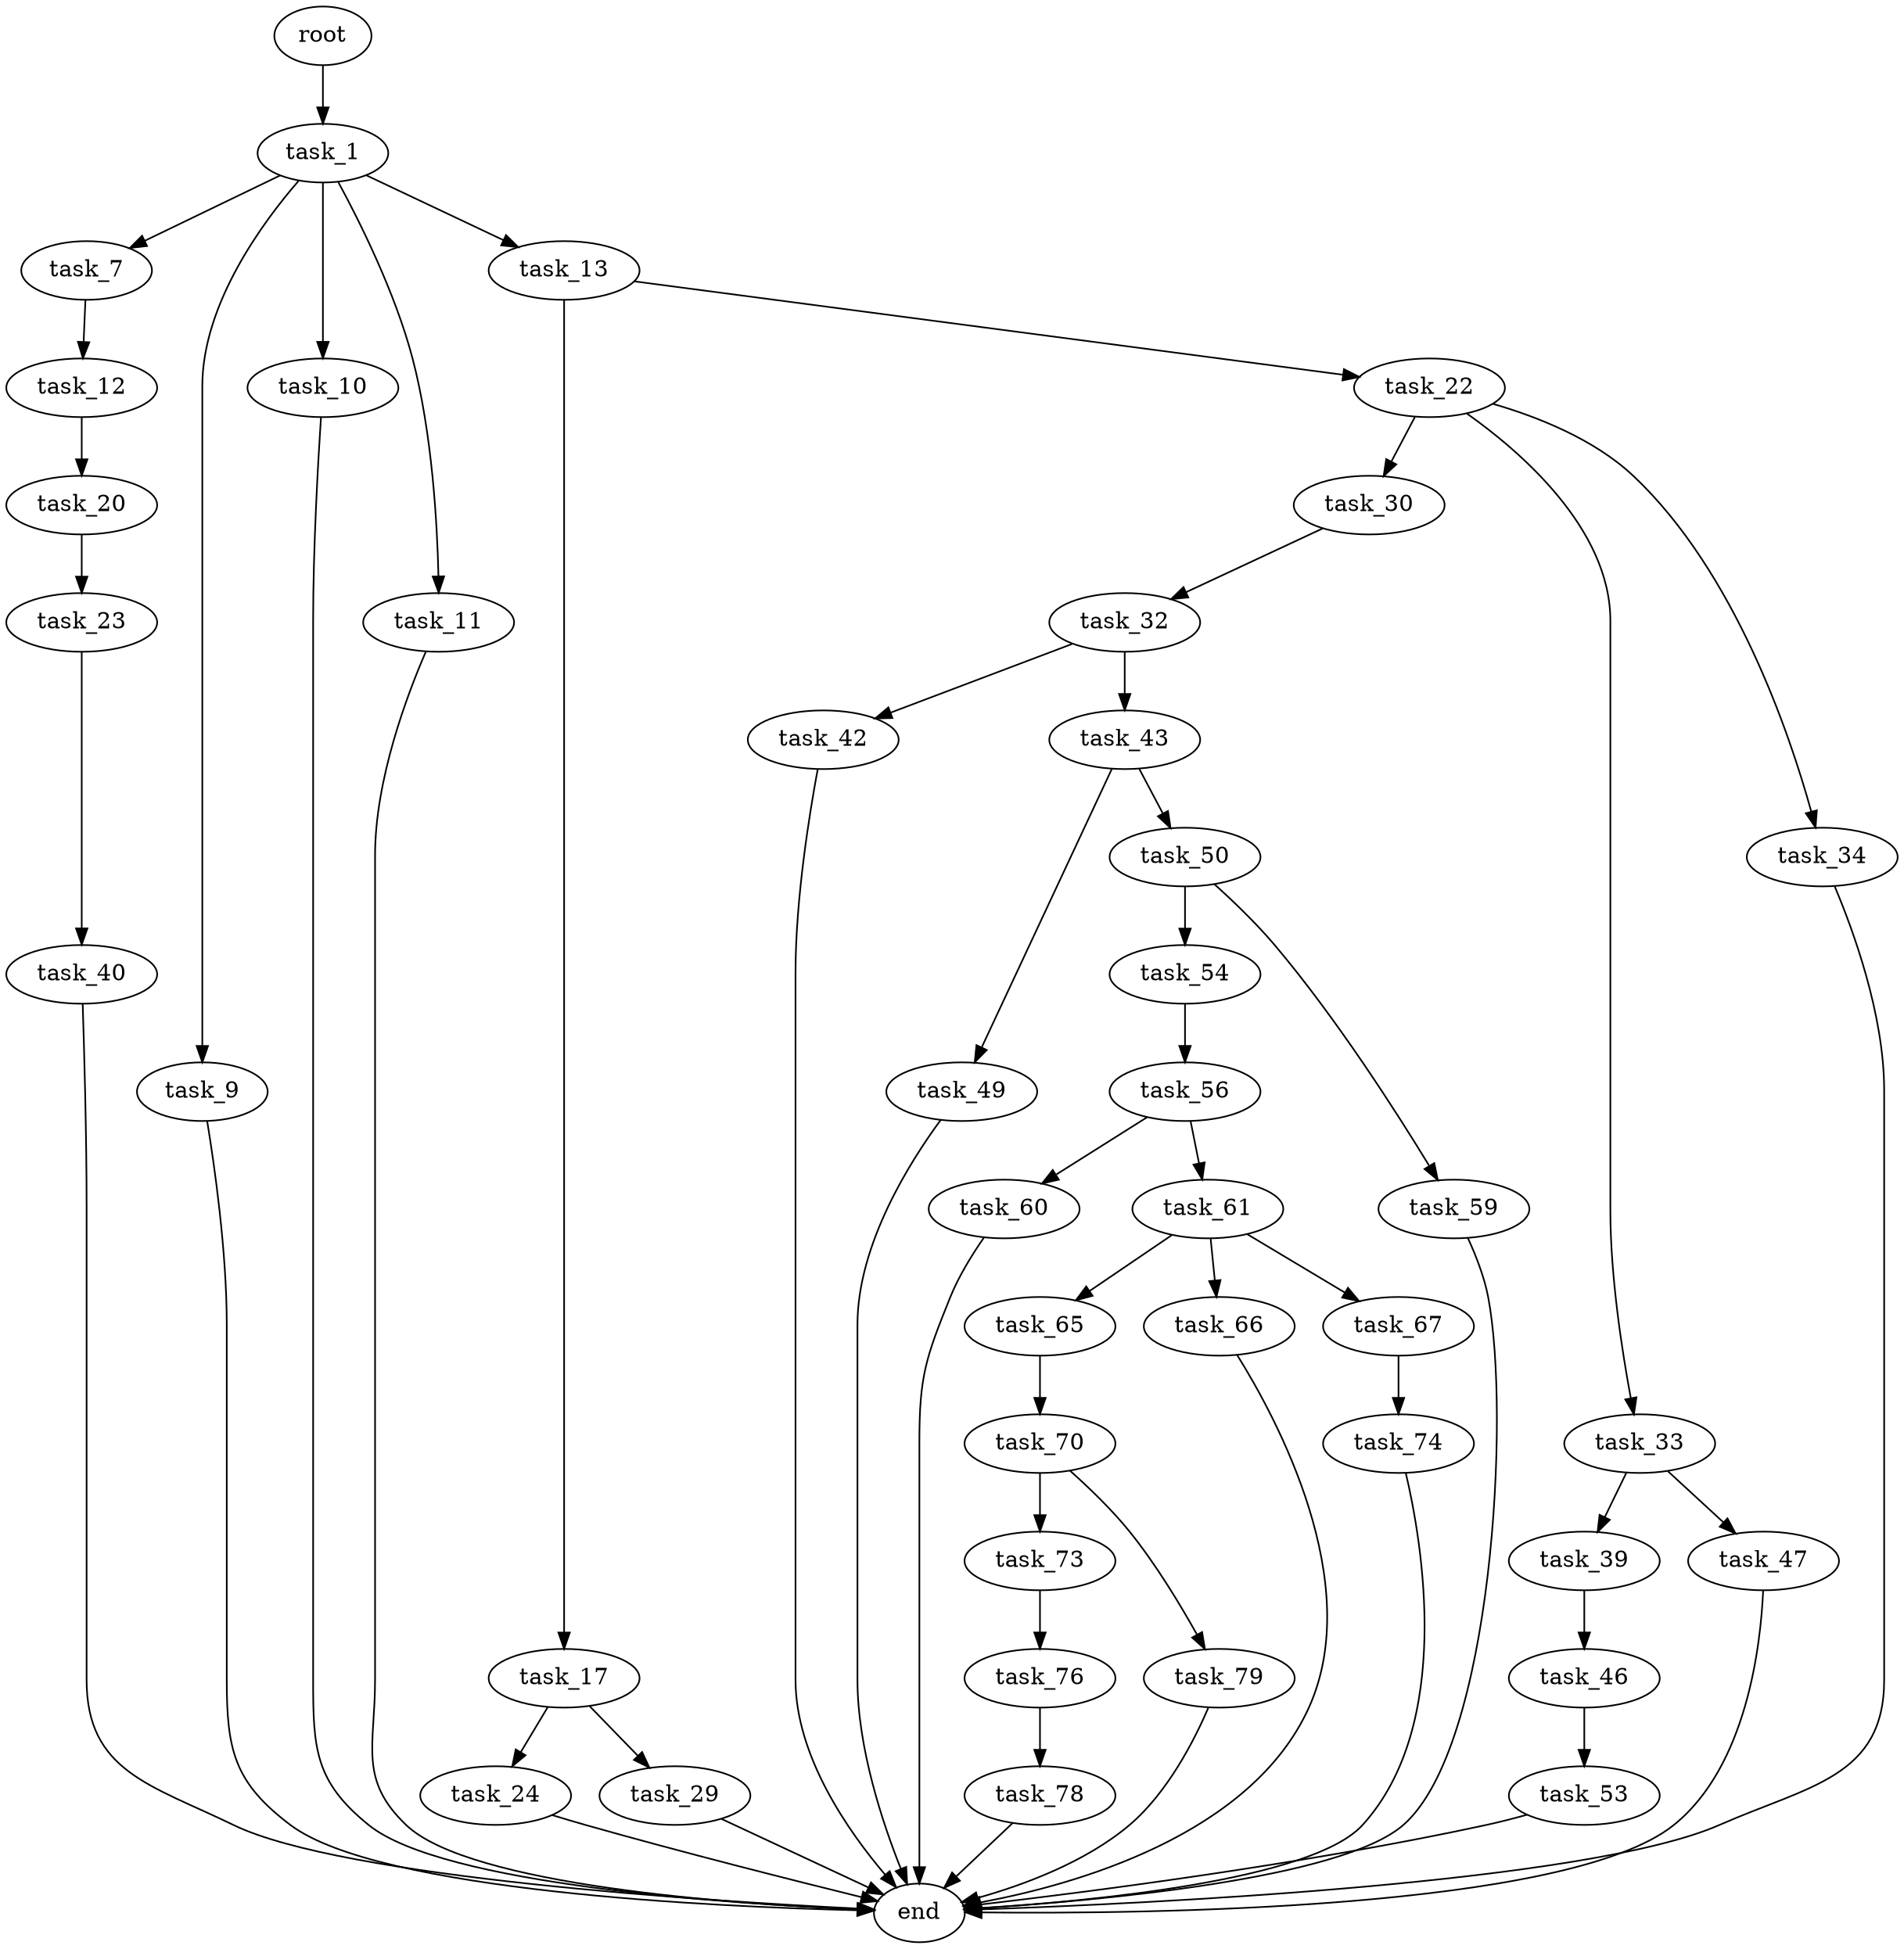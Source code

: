 digraph G {
  root [size="0.000000"];
  task_1 [size="549755813888.000000"];
  task_7 [size="1073741824000.000000"];
  task_9 [size="8589934592.000000"];
  task_10 [size="28991029248.000000"];
  task_11 [size="1089378191201.000000"];
  task_12 [size="1073741824000.000000"];
  task_13 [size="1223770219.000000"];
  task_17 [size="549755813888.000000"];
  task_20 [size="1219509484.000000"];
  task_22 [size="1026293808770.000000"];
  task_23 [size="3262765736.000000"];
  task_24 [size="915032006396.000000"];
  task_29 [size="28991029248.000000"];
  task_30 [size="953846828.000000"];
  task_32 [size="172665521527.000000"];
  task_33 [size="204609111898.000000"];
  task_34 [size="231928233984.000000"];
  task_39 [size="441000370.000000"];
  task_40 [size="231928233984.000000"];
  task_42 [size="397992761084.000000"];
  task_43 [size="311524795917.000000"];
  task_46 [size="12971149344.000000"];
  task_47 [size="782757789696.000000"];
  task_49 [size="28991029248.000000"];
  task_50 [size="4640134429.000000"];
  task_53 [size="94397279029.000000"];
  task_54 [size="4655849535.000000"];
  task_56 [size="782757789696.000000"];
  task_59 [size="4252617099.000000"];
  task_60 [size="111836865416.000000"];
  task_61 [size="14382575414.000000"];
  task_65 [size="8589934592.000000"];
  task_66 [size="134217728000.000000"];
  task_67 [size="3454952825.000000"];
  task_70 [size="823979753409.000000"];
  task_73 [size="169542502887.000000"];
  task_74 [size="28991029248.000000"];
  task_76 [size="11843967780.000000"];
  task_78 [size="180416403759.000000"];
  task_79 [size="68719476736.000000"];
  end [size="0.000000"];

  root -> task_1 [size="1.000000"];
  task_1 -> task_7 [size="536870912.000000"];
  task_1 -> task_9 [size="536870912.000000"];
  task_1 -> task_10 [size="536870912.000000"];
  task_1 -> task_11 [size="536870912.000000"];
  task_1 -> task_13 [size="536870912.000000"];
  task_7 -> task_12 [size="838860800.000000"];
  task_9 -> end [size="1.000000"];
  task_10 -> end [size="1.000000"];
  task_11 -> end [size="1.000000"];
  task_12 -> task_20 [size="838860800.000000"];
  task_13 -> task_17 [size="33554432.000000"];
  task_13 -> task_22 [size="33554432.000000"];
  task_17 -> task_24 [size="536870912.000000"];
  task_17 -> task_29 [size="536870912.000000"];
  task_20 -> task_23 [size="33554432.000000"];
  task_22 -> task_30 [size="679477248.000000"];
  task_22 -> task_33 [size="679477248.000000"];
  task_22 -> task_34 [size="679477248.000000"];
  task_23 -> task_40 [size="134217728.000000"];
  task_24 -> end [size="1.000000"];
  task_29 -> end [size="1.000000"];
  task_30 -> task_32 [size="33554432.000000"];
  task_32 -> task_42 [size="134217728.000000"];
  task_32 -> task_43 [size="134217728.000000"];
  task_33 -> task_39 [size="134217728.000000"];
  task_33 -> task_47 [size="134217728.000000"];
  task_34 -> end [size="1.000000"];
  task_39 -> task_46 [size="33554432.000000"];
  task_40 -> end [size="1.000000"];
  task_42 -> end [size="1.000000"];
  task_43 -> task_49 [size="301989888.000000"];
  task_43 -> task_50 [size="301989888.000000"];
  task_46 -> task_53 [size="301989888.000000"];
  task_47 -> end [size="1.000000"];
  task_49 -> end [size="1.000000"];
  task_50 -> task_54 [size="411041792.000000"];
  task_50 -> task_59 [size="411041792.000000"];
  task_53 -> end [size="1.000000"];
  task_54 -> task_56 [size="75497472.000000"];
  task_56 -> task_60 [size="679477248.000000"];
  task_56 -> task_61 [size="679477248.000000"];
  task_59 -> end [size="1.000000"];
  task_60 -> end [size="1.000000"];
  task_61 -> task_65 [size="33554432.000000"];
  task_61 -> task_66 [size="33554432.000000"];
  task_61 -> task_67 [size="33554432.000000"];
  task_65 -> task_70 [size="33554432.000000"];
  task_66 -> end [size="1.000000"];
  task_67 -> task_74 [size="134217728.000000"];
  task_70 -> task_73 [size="838860800.000000"];
  task_70 -> task_79 [size="838860800.000000"];
  task_73 -> task_76 [size="411041792.000000"];
  task_74 -> end [size="1.000000"];
  task_76 -> task_78 [size="411041792.000000"];
  task_78 -> end [size="1.000000"];
  task_79 -> end [size="1.000000"];
}
